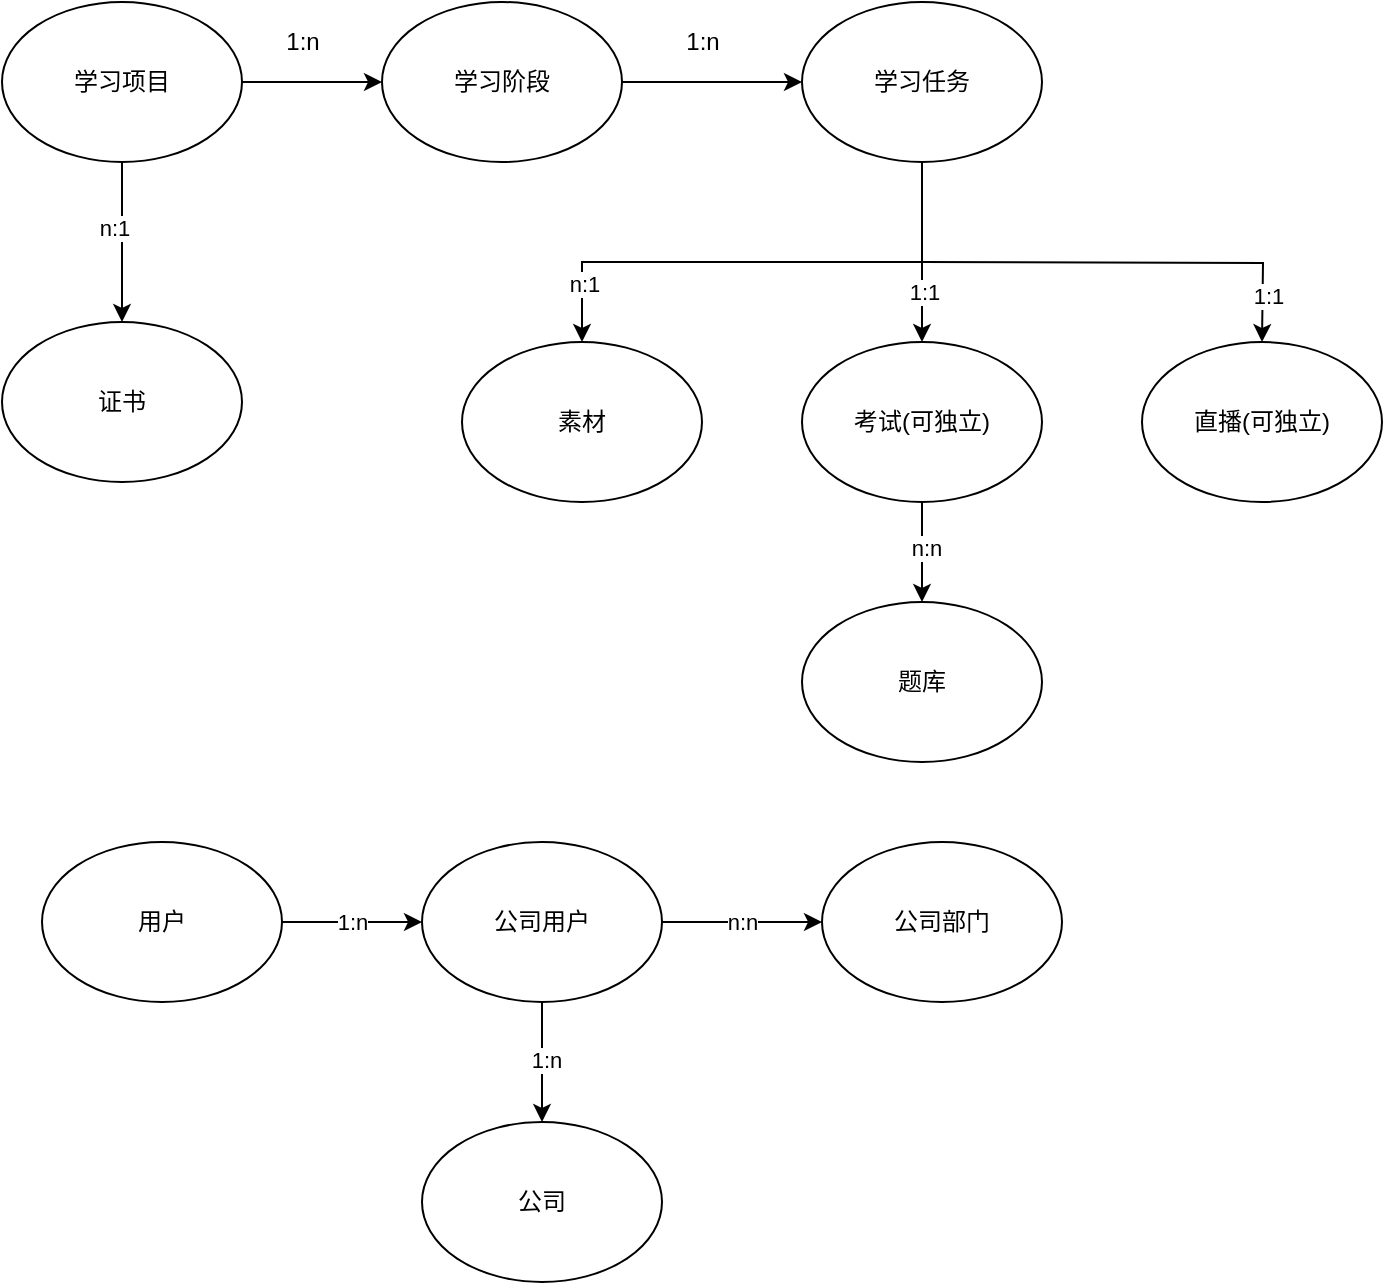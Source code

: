 <mxfile version="14.1.2" type="github">
  <diagram id="KWwgeZRh1fq1bChzX2f5" name="Page-1">
    <mxGraphModel dx="1186" dy="764" grid="1" gridSize="10" guides="1" tooltips="1" connect="1" arrows="1" fold="1" page="1" pageScale="1" pageWidth="827" pageHeight="1169" math="0" shadow="0">
      <root>
        <mxCell id="0" />
        <mxCell id="1" parent="0" />
        <mxCell id="rOw8iKVTJf4IojkIjels-8" value="" style="edgeStyle=orthogonalEdgeStyle;rounded=0;orthogonalLoop=1;jettySize=auto;html=1;" parent="1" source="rOw8iKVTJf4IojkIjels-1" target="rOw8iKVTJf4IojkIjels-3" edge="1">
          <mxGeometry relative="1" as="geometry" />
        </mxCell>
        <mxCell id="rOw8iKVTJf4IojkIjels-26" value="" style="edgeStyle=orthogonalEdgeStyle;rounded=0;orthogonalLoop=1;jettySize=auto;html=1;" parent="1" source="rOw8iKVTJf4IojkIjels-1" target="rOw8iKVTJf4IojkIjels-2" edge="1">
          <mxGeometry relative="1" as="geometry" />
        </mxCell>
        <mxCell id="rOw8iKVTJf4IojkIjels-27" value="n:1" style="edgeLabel;html=1;align=center;verticalAlign=middle;resizable=0;points=[];" parent="rOw8iKVTJf4IojkIjels-26" vertex="1" connectable="0">
          <mxGeometry x="-0.175" y="-4" relative="1" as="geometry">
            <mxPoint as="offset" />
          </mxGeometry>
        </mxCell>
        <mxCell id="rOw8iKVTJf4IojkIjels-1" value="学习项目" style="ellipse;whiteSpace=wrap;html=1;" parent="1" vertex="1">
          <mxGeometry x="40" y="80" width="120" height="80" as="geometry" />
        </mxCell>
        <mxCell id="rOw8iKVTJf4IojkIjels-2" value="证书" style="ellipse;whiteSpace=wrap;html=1;" parent="1" vertex="1">
          <mxGeometry x="40" y="240" width="120" height="80" as="geometry" />
        </mxCell>
        <mxCell id="rOw8iKVTJf4IojkIjels-9" value="" style="edgeStyle=orthogonalEdgeStyle;rounded=0;orthogonalLoop=1;jettySize=auto;html=1;" parent="1" source="rOw8iKVTJf4IojkIjels-3" target="rOw8iKVTJf4IojkIjels-4" edge="1">
          <mxGeometry relative="1" as="geometry" />
        </mxCell>
        <mxCell id="rOw8iKVTJf4IojkIjels-3" value="学习阶段" style="ellipse;whiteSpace=wrap;html=1;" parent="1" vertex="1">
          <mxGeometry x="230" y="80" width="120" height="80" as="geometry" />
        </mxCell>
        <mxCell id="rOw8iKVTJf4IojkIjels-10" value="" style="edgeStyle=orthogonalEdgeStyle;rounded=0;orthogonalLoop=1;jettySize=auto;html=1;" parent="1" source="rOw8iKVTJf4IojkIjels-4" target="rOw8iKVTJf4IojkIjels-6" edge="1">
          <mxGeometry relative="1" as="geometry" />
        </mxCell>
        <mxCell id="rOw8iKVTJf4IojkIjels-23" value="1:1" style="edgeLabel;html=1;align=center;verticalAlign=middle;resizable=0;points=[];" parent="rOw8iKVTJf4IojkIjels-10" vertex="1" connectable="0">
          <mxGeometry x="0.444" y="1" relative="1" as="geometry">
            <mxPoint as="offset" />
          </mxGeometry>
        </mxCell>
        <mxCell id="rOw8iKVTJf4IojkIjels-11" style="edgeStyle=orthogonalEdgeStyle;rounded=0;orthogonalLoop=1;jettySize=auto;html=1;entryX=0.5;entryY=0;entryDx=0;entryDy=0;" parent="1" source="rOw8iKVTJf4IojkIjels-4" target="rOw8iKVTJf4IojkIjels-5" edge="1">
          <mxGeometry relative="1" as="geometry">
            <Array as="points">
              <mxPoint x="500" y="210" />
              <mxPoint x="330" y="210" />
            </Array>
          </mxGeometry>
        </mxCell>
        <mxCell id="rOw8iKVTJf4IojkIjels-22" value="n:1" style="edgeLabel;html=1;align=center;verticalAlign=middle;resizable=0;points=[];" parent="rOw8iKVTJf4IojkIjels-11" vertex="1" connectable="0">
          <mxGeometry x="0.777" y="1" relative="1" as="geometry">
            <mxPoint as="offset" />
          </mxGeometry>
        </mxCell>
        <mxCell id="rOw8iKVTJf4IojkIjels-12" style="edgeStyle=orthogonalEdgeStyle;rounded=0;orthogonalLoop=1;jettySize=auto;html=1;" parent="1" edge="1">
          <mxGeometry relative="1" as="geometry">
            <mxPoint x="500" y="210" as="sourcePoint" />
            <mxPoint x="670" y="250" as="targetPoint" />
          </mxGeometry>
        </mxCell>
        <mxCell id="rOw8iKVTJf4IojkIjels-24" value="1:1" style="edgeLabel;html=1;align=center;verticalAlign=middle;resizable=0;points=[];" parent="rOw8iKVTJf4IojkIjels-12" vertex="1" connectable="0">
          <mxGeometry x="0.781" y="2" relative="1" as="geometry">
            <mxPoint as="offset" />
          </mxGeometry>
        </mxCell>
        <mxCell id="rOw8iKVTJf4IojkIjels-4" value="学习任务" style="ellipse;whiteSpace=wrap;html=1;" parent="1" vertex="1">
          <mxGeometry x="440" y="80" width="120" height="80" as="geometry" />
        </mxCell>
        <mxCell id="rOw8iKVTJf4IojkIjels-5" value="素材" style="ellipse;whiteSpace=wrap;html=1;" parent="1" vertex="1">
          <mxGeometry x="270" y="250" width="120" height="80" as="geometry" />
        </mxCell>
        <mxCell id="rOw8iKVTJf4IojkIjels-14" value="" style="edgeStyle=orthogonalEdgeStyle;rounded=0;orthogonalLoop=1;jettySize=auto;html=1;" parent="1" source="rOw8iKVTJf4IojkIjels-6" target="rOw8iKVTJf4IojkIjels-13" edge="1">
          <mxGeometry relative="1" as="geometry" />
        </mxCell>
        <mxCell id="rOw8iKVTJf4IojkIjels-25" value="n:n" style="edgeLabel;html=1;align=center;verticalAlign=middle;resizable=0;points=[];" parent="rOw8iKVTJf4IojkIjels-14" vertex="1" connectable="0">
          <mxGeometry x="-0.08" y="2" relative="1" as="geometry">
            <mxPoint as="offset" />
          </mxGeometry>
        </mxCell>
        <mxCell id="rOw8iKVTJf4IojkIjels-6" value="考试(可独立)" style="ellipse;whiteSpace=wrap;html=1;" parent="1" vertex="1">
          <mxGeometry x="440" y="250" width="120" height="80" as="geometry" />
        </mxCell>
        <mxCell id="rOw8iKVTJf4IojkIjels-7" value="直播(可独立)" style="ellipse;whiteSpace=wrap;html=1;" parent="1" vertex="1">
          <mxGeometry x="610" y="250" width="120" height="80" as="geometry" />
        </mxCell>
        <mxCell id="rOw8iKVTJf4IojkIjels-13" value="题库" style="ellipse;whiteSpace=wrap;html=1;" parent="1" vertex="1">
          <mxGeometry x="440" y="380" width="120" height="80" as="geometry" />
        </mxCell>
        <mxCell id="rOw8iKVTJf4IojkIjels-28" value="1:n" style="edgeStyle=orthogonalEdgeStyle;rounded=0;orthogonalLoop=1;jettySize=auto;html=1;" parent="1" source="rOw8iKVTJf4IojkIjels-15" target="rOw8iKVTJf4IojkIjels-18" edge="1">
          <mxGeometry relative="1" as="geometry" />
        </mxCell>
        <mxCell id="rOw8iKVTJf4IojkIjels-15" value="用户" style="ellipse;whiteSpace=wrap;html=1;" parent="1" vertex="1">
          <mxGeometry x="60" y="500" width="120" height="80" as="geometry" />
        </mxCell>
        <mxCell id="rOw8iKVTJf4IojkIjels-16" value="公司" style="ellipse;whiteSpace=wrap;html=1;" parent="1" vertex="1">
          <mxGeometry x="250" y="640" width="120" height="80" as="geometry" />
        </mxCell>
        <mxCell id="rOw8iKVTJf4IojkIjels-17" value="公司部门" style="ellipse;whiteSpace=wrap;html=1;" parent="1" vertex="1">
          <mxGeometry x="450" y="500" width="120" height="80" as="geometry" />
        </mxCell>
        <mxCell id="rOw8iKVTJf4IojkIjels-30" value="n:n" style="edgeStyle=orthogonalEdgeStyle;rounded=0;orthogonalLoop=1;jettySize=auto;html=1;" parent="1" source="rOw8iKVTJf4IojkIjels-18" target="rOw8iKVTJf4IojkIjels-17" edge="1">
          <mxGeometry relative="1" as="geometry" />
        </mxCell>
        <mxCell id="rOw8iKVTJf4IojkIjels-31" value="" style="edgeStyle=orthogonalEdgeStyle;rounded=0;orthogonalLoop=1;jettySize=auto;html=1;" parent="1" source="rOw8iKVTJf4IojkIjels-18" target="rOw8iKVTJf4IojkIjels-16" edge="1">
          <mxGeometry relative="1" as="geometry" />
        </mxCell>
        <mxCell id="rOw8iKVTJf4IojkIjels-32" value="1:n" style="edgeLabel;html=1;align=center;verticalAlign=middle;resizable=0;points=[];" parent="rOw8iKVTJf4IojkIjels-31" vertex="1" connectable="0">
          <mxGeometry x="-0.05" y="2" relative="1" as="geometry">
            <mxPoint as="offset" />
          </mxGeometry>
        </mxCell>
        <mxCell id="rOw8iKVTJf4IojkIjels-18" value="公司用户" style="ellipse;whiteSpace=wrap;html=1;" parent="1" vertex="1">
          <mxGeometry x="250" y="500" width="120" height="80" as="geometry" />
        </mxCell>
        <mxCell id="rOw8iKVTJf4IojkIjels-20" value="1:n" style="text;html=1;align=center;verticalAlign=middle;resizable=0;points=[];autosize=1;" parent="1" vertex="1">
          <mxGeometry x="175" y="90" width="30" height="20" as="geometry" />
        </mxCell>
        <mxCell id="rOw8iKVTJf4IojkIjels-21" value="1:n" style="text;html=1;align=center;verticalAlign=middle;resizable=0;points=[];autosize=1;" parent="1" vertex="1">
          <mxGeometry x="375" y="90" width="30" height="20" as="geometry" />
        </mxCell>
      </root>
    </mxGraphModel>
  </diagram>
</mxfile>
